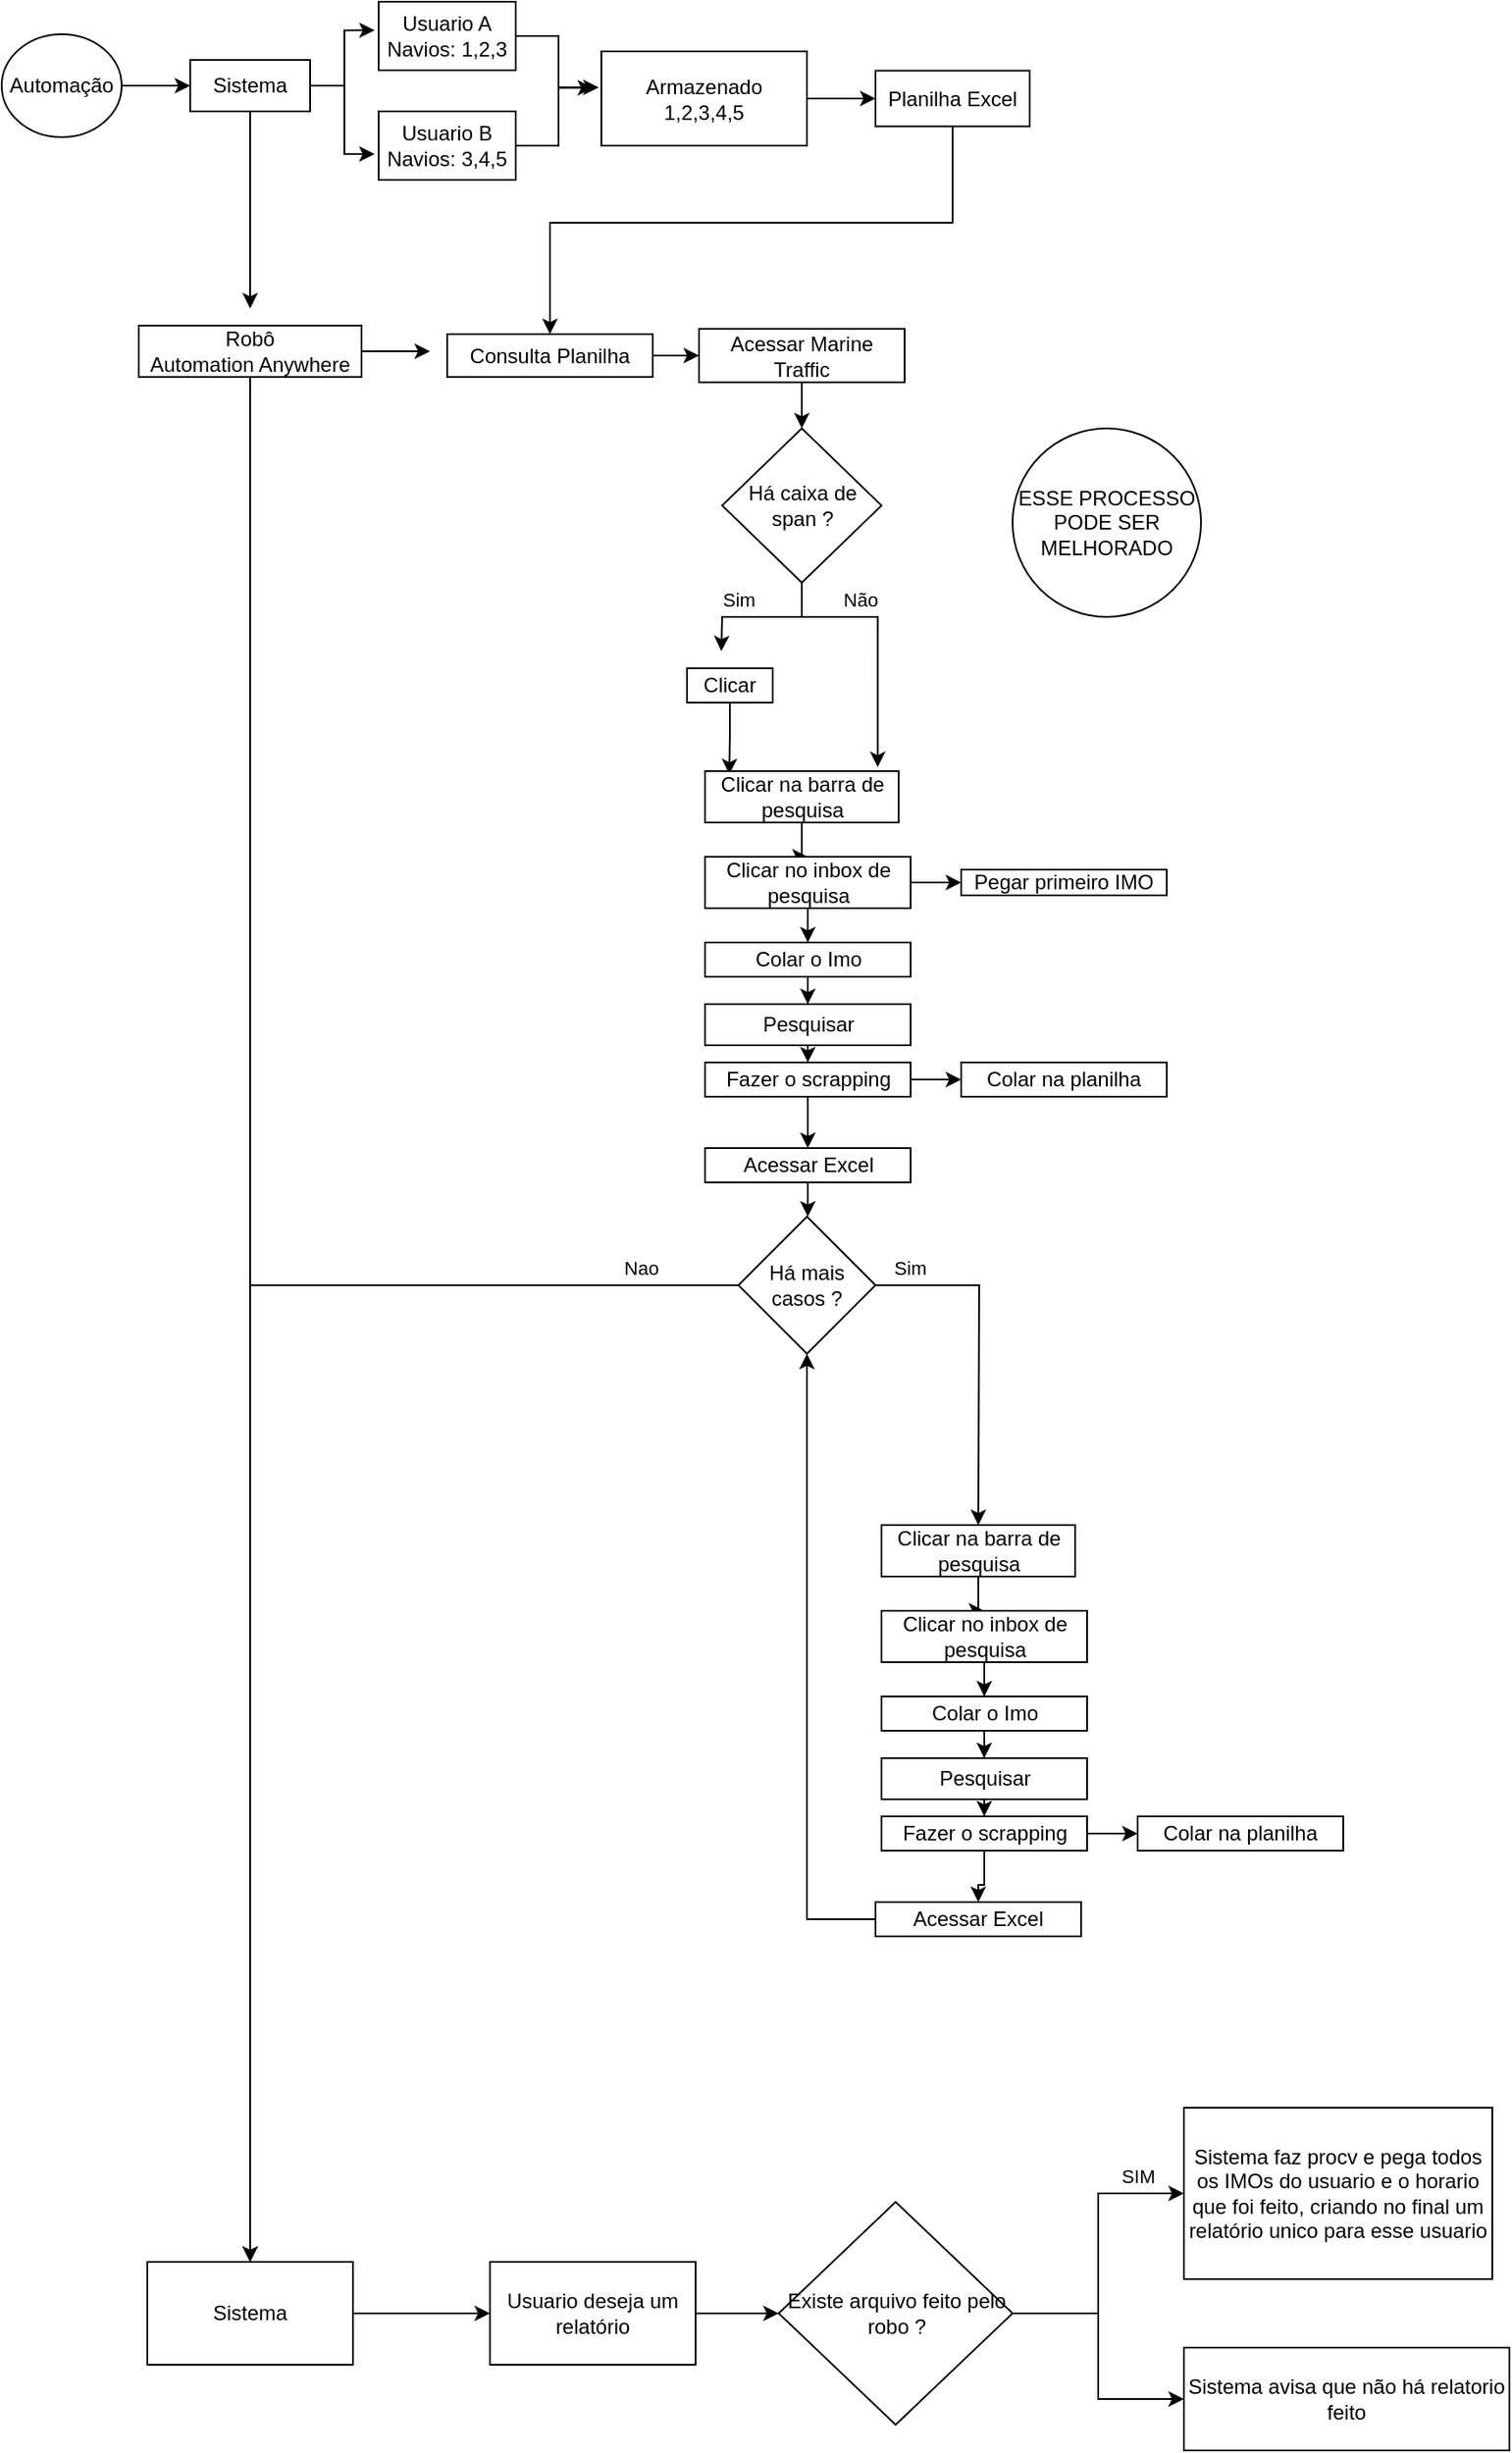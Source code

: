 <mxfile version="21.6.2" type="github">
  <diagram id="C5RBs43oDa-KdzZeNtuy" name="Page-1">
    <mxGraphModel dx="2514" dy="2101" grid="1" gridSize="10" guides="1" tooltips="1" connect="1" arrows="1" fold="1" page="1" pageScale="1" pageWidth="827" pageHeight="1169" math="0" shadow="0">
      <root>
        <mxCell id="WIyWlLk6GJQsqaUBKTNV-0" />
        <mxCell id="WIyWlLk6GJQsqaUBKTNV-1" parent="WIyWlLk6GJQsqaUBKTNV-0" />
        <mxCell id="0k1aMuxoiW48Gd_AHqqn-1" style="edgeStyle=orthogonalEdgeStyle;rounded=0;orthogonalLoop=1;jettySize=auto;html=1;" edge="1" parent="WIyWlLk6GJQsqaUBKTNV-1" source="0k1aMuxoiW48Gd_AHqqn-0" target="0k1aMuxoiW48Gd_AHqqn-2">
          <mxGeometry relative="1" as="geometry">
            <mxPoint x="-700" y="-1120" as="targetPoint" />
          </mxGeometry>
        </mxCell>
        <mxCell id="0k1aMuxoiW48Gd_AHqqn-0" value="Automação" style="ellipse;whiteSpace=wrap;html=1;" vertex="1" parent="WIyWlLk6GJQsqaUBKTNV-1">
          <mxGeometry x="-820" y="-1150" width="70" height="60" as="geometry" />
        </mxCell>
        <mxCell id="0k1aMuxoiW48Gd_AHqqn-4" style="edgeStyle=orthogonalEdgeStyle;rounded=0;orthogonalLoop=1;jettySize=auto;html=1;entryX=-0.029;entryY=0.417;entryDx=0;entryDy=0;entryPerimeter=0;" edge="1" parent="WIyWlLk6GJQsqaUBKTNV-1" source="0k1aMuxoiW48Gd_AHqqn-2" target="0k1aMuxoiW48Gd_AHqqn-5">
          <mxGeometry relative="1" as="geometry">
            <mxPoint x="-600" y="-1120" as="targetPoint" />
          </mxGeometry>
        </mxCell>
        <mxCell id="0k1aMuxoiW48Gd_AHqqn-7" style="edgeStyle=orthogonalEdgeStyle;rounded=0;orthogonalLoop=1;jettySize=auto;html=1;entryX=-0.029;entryY=0.622;entryDx=0;entryDy=0;entryPerimeter=0;" edge="1" parent="WIyWlLk6GJQsqaUBKTNV-1" source="0k1aMuxoiW48Gd_AHqqn-2" target="0k1aMuxoiW48Gd_AHqqn-6">
          <mxGeometry relative="1" as="geometry" />
        </mxCell>
        <mxCell id="0k1aMuxoiW48Gd_AHqqn-16" style="edgeStyle=orthogonalEdgeStyle;rounded=0;orthogonalLoop=1;jettySize=auto;html=1;" edge="1" parent="WIyWlLk6GJQsqaUBKTNV-1" source="0k1aMuxoiW48Gd_AHqqn-2">
          <mxGeometry relative="1" as="geometry">
            <mxPoint x="-675" y="-990" as="targetPoint" />
          </mxGeometry>
        </mxCell>
        <mxCell id="0k1aMuxoiW48Gd_AHqqn-2" value="Sistema" style="rounded=0;whiteSpace=wrap;html=1;" vertex="1" parent="WIyWlLk6GJQsqaUBKTNV-1">
          <mxGeometry x="-710" y="-1135" width="70" height="30" as="geometry" />
        </mxCell>
        <mxCell id="0k1aMuxoiW48Gd_AHqqn-13" style="edgeStyle=orthogonalEdgeStyle;rounded=0;orthogonalLoop=1;jettySize=auto;html=1;entryX=-0.013;entryY=0.382;entryDx=0;entryDy=0;entryPerimeter=0;" edge="1" parent="WIyWlLk6GJQsqaUBKTNV-1" source="0k1aMuxoiW48Gd_AHqqn-5" target="0k1aMuxoiW48Gd_AHqqn-10">
          <mxGeometry relative="1" as="geometry" />
        </mxCell>
        <mxCell id="0k1aMuxoiW48Gd_AHqqn-5" value="&lt;div&gt;Usuario A&lt;/div&gt;&lt;div&gt;Navios: 1,2,3&lt;br&gt;&lt;/div&gt;" style="rounded=0;whiteSpace=wrap;html=1;" vertex="1" parent="WIyWlLk6GJQsqaUBKTNV-1">
          <mxGeometry x="-600" y="-1169" width="80" height="40" as="geometry" />
        </mxCell>
        <mxCell id="0k1aMuxoiW48Gd_AHqqn-9" style="edgeStyle=orthogonalEdgeStyle;rounded=0;orthogonalLoop=1;jettySize=auto;html=1;entryX=-0.04;entryY=0.387;entryDx=0;entryDy=0;entryPerimeter=0;" edge="1" parent="WIyWlLk6GJQsqaUBKTNV-1" source="0k1aMuxoiW48Gd_AHqqn-6" target="0k1aMuxoiW48Gd_AHqqn-10">
          <mxGeometry relative="1" as="geometry">
            <mxPoint x="-460" y="-1080" as="targetPoint" />
          </mxGeometry>
        </mxCell>
        <mxCell id="0k1aMuxoiW48Gd_AHqqn-6" value="&lt;div&gt;Usuario B&lt;/div&gt;&lt;div&gt;Navios: 3,4,5&lt;br&gt;&lt;/div&gt;" style="rounded=0;whiteSpace=wrap;html=1;" vertex="1" parent="WIyWlLk6GJQsqaUBKTNV-1">
          <mxGeometry x="-600" y="-1105" width="80" height="40" as="geometry" />
        </mxCell>
        <mxCell id="0k1aMuxoiW48Gd_AHqqn-14" style="edgeStyle=orthogonalEdgeStyle;rounded=0;orthogonalLoop=1;jettySize=auto;html=1;" edge="1" parent="WIyWlLk6GJQsqaUBKTNV-1" source="0k1aMuxoiW48Gd_AHqqn-10">
          <mxGeometry relative="1" as="geometry">
            <mxPoint x="-310" y="-1112.5" as="targetPoint" />
          </mxGeometry>
        </mxCell>
        <mxCell id="0k1aMuxoiW48Gd_AHqqn-10" value="&lt;div&gt;Armazenado&lt;/div&gt;&lt;div&gt;1,2,3,4,5&lt;br&gt;&lt;/div&gt;" style="rounded=0;whiteSpace=wrap;html=1;" vertex="1" parent="WIyWlLk6GJQsqaUBKTNV-1">
          <mxGeometry x="-470" y="-1140" width="120" height="55" as="geometry" />
        </mxCell>
        <mxCell id="0k1aMuxoiW48Gd_AHqqn-18" style="edgeStyle=orthogonalEdgeStyle;rounded=0;orthogonalLoop=1;jettySize=auto;html=1;entryX=0.5;entryY=0;entryDx=0;entryDy=0;" edge="1" parent="WIyWlLk6GJQsqaUBKTNV-1" source="0k1aMuxoiW48Gd_AHqqn-15" target="0k1aMuxoiW48Gd_AHqqn-20">
          <mxGeometry relative="1" as="geometry">
            <mxPoint x="-600" y="-1000" as="targetPoint" />
            <Array as="points">
              <mxPoint x="-265" y="-1040" />
              <mxPoint x="-500" y="-1040" />
            </Array>
          </mxGeometry>
        </mxCell>
        <mxCell id="0k1aMuxoiW48Gd_AHqqn-15" value="Planilha Excel" style="rounded=0;whiteSpace=wrap;html=1;" vertex="1" parent="WIyWlLk6GJQsqaUBKTNV-1">
          <mxGeometry x="-310" y="-1128.75" width="90" height="32.5" as="geometry" />
        </mxCell>
        <mxCell id="0k1aMuxoiW48Gd_AHqqn-19" style="edgeStyle=orthogonalEdgeStyle;rounded=0;orthogonalLoop=1;jettySize=auto;html=1;" edge="1" parent="WIyWlLk6GJQsqaUBKTNV-1" source="0k1aMuxoiW48Gd_AHqqn-17">
          <mxGeometry relative="1" as="geometry">
            <mxPoint x="-570" y="-965" as="targetPoint" />
          </mxGeometry>
        </mxCell>
        <mxCell id="0k1aMuxoiW48Gd_AHqqn-65" value="" style="edgeStyle=orthogonalEdgeStyle;rounded=0;orthogonalLoop=1;jettySize=auto;html=1;" edge="1" parent="WIyWlLk6GJQsqaUBKTNV-1" source="0k1aMuxoiW48Gd_AHqqn-17" target="0k1aMuxoiW48Gd_AHqqn-64">
          <mxGeometry relative="1" as="geometry" />
        </mxCell>
        <mxCell id="0k1aMuxoiW48Gd_AHqqn-17" value="&lt;div&gt;Robô &lt;br&gt;&lt;/div&gt;&lt;div&gt;Automation Anywhere&lt;/div&gt;" style="rounded=0;whiteSpace=wrap;html=1;" vertex="1" parent="WIyWlLk6GJQsqaUBKTNV-1">
          <mxGeometry x="-740" y="-980" width="130" height="30" as="geometry" />
        </mxCell>
        <mxCell id="0k1aMuxoiW48Gd_AHqqn-22" value="" style="edgeStyle=orthogonalEdgeStyle;rounded=0;orthogonalLoop=1;jettySize=auto;html=1;" edge="1" parent="WIyWlLk6GJQsqaUBKTNV-1" source="0k1aMuxoiW48Gd_AHqqn-20" target="0k1aMuxoiW48Gd_AHqqn-21">
          <mxGeometry relative="1" as="geometry" />
        </mxCell>
        <mxCell id="0k1aMuxoiW48Gd_AHqqn-20" value="Consulta Planilha" style="rounded=0;whiteSpace=wrap;html=1;" vertex="1" parent="WIyWlLk6GJQsqaUBKTNV-1">
          <mxGeometry x="-560" y="-975" width="120" height="25" as="geometry" />
        </mxCell>
        <mxCell id="0k1aMuxoiW48Gd_AHqqn-26" style="edgeStyle=orthogonalEdgeStyle;rounded=0;orthogonalLoop=1;jettySize=auto;html=1;entryX=0.5;entryY=0;entryDx=0;entryDy=0;" edge="1" parent="WIyWlLk6GJQsqaUBKTNV-1" source="0k1aMuxoiW48Gd_AHqqn-21" target="0k1aMuxoiW48Gd_AHqqn-25">
          <mxGeometry relative="1" as="geometry" />
        </mxCell>
        <mxCell id="0k1aMuxoiW48Gd_AHqqn-21" value="Acessar Marine Traffic" style="whiteSpace=wrap;html=1;rounded=0;" vertex="1" parent="WIyWlLk6GJQsqaUBKTNV-1">
          <mxGeometry x="-413" y="-978.12" width="120" height="31.25" as="geometry" />
        </mxCell>
        <mxCell id="0k1aMuxoiW48Gd_AHqqn-28" style="edgeStyle=orthogonalEdgeStyle;rounded=0;orthogonalLoop=1;jettySize=auto;html=1;entryX=0.892;entryY=-0.078;entryDx=0;entryDy=0;entryPerimeter=0;" edge="1" parent="WIyWlLk6GJQsqaUBKTNV-1" source="0k1aMuxoiW48Gd_AHqqn-25" target="0k1aMuxoiW48Gd_AHqqn-34">
          <mxGeometry relative="1" as="geometry">
            <mxPoint x="-310.0" y="-790" as="targetPoint" />
            <Array as="points">
              <mxPoint x="-353" y="-810" />
              <mxPoint x="-309" y="-810" />
            </Array>
          </mxGeometry>
        </mxCell>
        <mxCell id="0k1aMuxoiW48Gd_AHqqn-30" value="&lt;div&gt;Não&lt;/div&gt;" style="edgeLabel;html=1;align=center;verticalAlign=middle;resizable=0;points=[];" vertex="1" connectable="0" parent="0k1aMuxoiW48Gd_AHqqn-28">
          <mxGeometry x="0.321" y="-3" relative="1" as="geometry">
            <mxPoint x="-8" y="-46" as="offset" />
          </mxGeometry>
        </mxCell>
        <mxCell id="0k1aMuxoiW48Gd_AHqqn-29" style="edgeStyle=orthogonalEdgeStyle;rounded=0;orthogonalLoop=1;jettySize=auto;html=1;" edge="1" parent="WIyWlLk6GJQsqaUBKTNV-1" source="0k1aMuxoiW48Gd_AHqqn-25">
          <mxGeometry relative="1" as="geometry">
            <mxPoint x="-400" y="-790" as="targetPoint" />
          </mxGeometry>
        </mxCell>
        <mxCell id="0k1aMuxoiW48Gd_AHqqn-32" value="&lt;div&gt;Sim&lt;/div&gt;" style="edgeLabel;html=1;align=center;verticalAlign=middle;resizable=0;points=[];" vertex="1" connectable="0" parent="0k1aMuxoiW48Gd_AHqqn-29">
          <mxGeometry x="0.229" y="-1" relative="1" as="geometry">
            <mxPoint x="-4" y="-9" as="offset" />
          </mxGeometry>
        </mxCell>
        <mxCell id="0k1aMuxoiW48Gd_AHqqn-25" value="Há caixa de span ?" style="rhombus;whiteSpace=wrap;html=1;" vertex="1" parent="WIyWlLk6GJQsqaUBKTNV-1">
          <mxGeometry x="-399.5" y="-920" width="93" height="90" as="geometry" />
        </mxCell>
        <mxCell id="0k1aMuxoiW48Gd_AHqqn-35" style="edgeStyle=orthogonalEdgeStyle;rounded=0;orthogonalLoop=1;jettySize=auto;html=1;entryX=0.125;entryY=0.061;entryDx=0;entryDy=0;entryPerimeter=0;" edge="1" parent="WIyWlLk6GJQsqaUBKTNV-1" source="0k1aMuxoiW48Gd_AHqqn-33" target="0k1aMuxoiW48Gd_AHqqn-34">
          <mxGeometry relative="1" as="geometry" />
        </mxCell>
        <mxCell id="0k1aMuxoiW48Gd_AHqqn-33" value="Clicar" style="rounded=0;whiteSpace=wrap;html=1;" vertex="1" parent="WIyWlLk6GJQsqaUBKTNV-1">
          <mxGeometry x="-420" y="-780" width="50" height="20" as="geometry" />
        </mxCell>
        <mxCell id="0k1aMuxoiW48Gd_AHqqn-37" value="" style="edgeStyle=orthogonalEdgeStyle;rounded=0;orthogonalLoop=1;jettySize=auto;html=1;" edge="1" parent="WIyWlLk6GJQsqaUBKTNV-1" source="0k1aMuxoiW48Gd_AHqqn-34" target="0k1aMuxoiW48Gd_AHqqn-36">
          <mxGeometry relative="1" as="geometry" />
        </mxCell>
        <mxCell id="0k1aMuxoiW48Gd_AHqqn-34" value="Clicar na barra de pesquisa" style="rounded=0;whiteSpace=wrap;html=1;" vertex="1" parent="WIyWlLk6GJQsqaUBKTNV-1">
          <mxGeometry x="-409.5" y="-720" width="113" height="30" as="geometry" />
        </mxCell>
        <mxCell id="0k1aMuxoiW48Gd_AHqqn-41" value="" style="edgeStyle=orthogonalEdgeStyle;rounded=0;orthogonalLoop=1;jettySize=auto;html=1;" edge="1" parent="WIyWlLk6GJQsqaUBKTNV-1" source="0k1aMuxoiW48Gd_AHqqn-36" target="0k1aMuxoiW48Gd_AHqqn-40">
          <mxGeometry relative="1" as="geometry" />
        </mxCell>
        <mxCell id="0k1aMuxoiW48Gd_AHqqn-47" value="" style="edgeStyle=orthogonalEdgeStyle;rounded=0;orthogonalLoop=1;jettySize=auto;html=1;" edge="1" parent="WIyWlLk6GJQsqaUBKTNV-1" source="0k1aMuxoiW48Gd_AHqqn-36" target="0k1aMuxoiW48Gd_AHqqn-46">
          <mxGeometry relative="1" as="geometry" />
        </mxCell>
        <mxCell id="0k1aMuxoiW48Gd_AHqqn-36" value="Clicar no inbox de pesquisa" style="whiteSpace=wrap;html=1;rounded=0;" vertex="1" parent="WIyWlLk6GJQsqaUBKTNV-1">
          <mxGeometry x="-409.5" y="-670" width="120" height="30" as="geometry" />
        </mxCell>
        <mxCell id="0k1aMuxoiW48Gd_AHqqn-43" value="" style="edgeStyle=orthogonalEdgeStyle;rounded=0;orthogonalLoop=1;jettySize=auto;html=1;" edge="1" parent="WIyWlLk6GJQsqaUBKTNV-1" source="0k1aMuxoiW48Gd_AHqqn-40" target="0k1aMuxoiW48Gd_AHqqn-42">
          <mxGeometry relative="1" as="geometry" />
        </mxCell>
        <mxCell id="0k1aMuxoiW48Gd_AHqqn-40" value="Colar o Imo" style="whiteSpace=wrap;html=1;rounded=0;" vertex="1" parent="WIyWlLk6GJQsqaUBKTNV-1">
          <mxGeometry x="-409.5" y="-620" width="120" height="20" as="geometry" />
        </mxCell>
        <mxCell id="0k1aMuxoiW48Gd_AHqqn-45" value="" style="edgeStyle=orthogonalEdgeStyle;rounded=0;orthogonalLoop=1;jettySize=auto;html=1;" edge="1" parent="WIyWlLk6GJQsqaUBKTNV-1" source="0k1aMuxoiW48Gd_AHqqn-42" target="0k1aMuxoiW48Gd_AHqqn-44">
          <mxGeometry relative="1" as="geometry" />
        </mxCell>
        <mxCell id="0k1aMuxoiW48Gd_AHqqn-42" value="Pesquisar" style="whiteSpace=wrap;html=1;rounded=0;" vertex="1" parent="WIyWlLk6GJQsqaUBKTNV-1">
          <mxGeometry x="-409.5" y="-584" width="120" height="24" as="geometry" />
        </mxCell>
        <mxCell id="0k1aMuxoiW48Gd_AHqqn-53" value="" style="edgeStyle=orthogonalEdgeStyle;rounded=0;orthogonalLoop=1;jettySize=auto;html=1;" edge="1" parent="WIyWlLk6GJQsqaUBKTNV-1" source="0k1aMuxoiW48Gd_AHqqn-44" target="0k1aMuxoiW48Gd_AHqqn-52">
          <mxGeometry relative="1" as="geometry" />
        </mxCell>
        <mxCell id="0k1aMuxoiW48Gd_AHqqn-57" value="" style="edgeStyle=orthogonalEdgeStyle;rounded=0;orthogonalLoop=1;jettySize=auto;html=1;" edge="1" parent="WIyWlLk6GJQsqaUBKTNV-1" source="0k1aMuxoiW48Gd_AHqqn-44" target="0k1aMuxoiW48Gd_AHqqn-56">
          <mxGeometry relative="1" as="geometry" />
        </mxCell>
        <mxCell id="0k1aMuxoiW48Gd_AHqqn-44" value="Fazer o scrapping" style="whiteSpace=wrap;html=1;rounded=0;" vertex="1" parent="WIyWlLk6GJQsqaUBKTNV-1">
          <mxGeometry x="-409.5" y="-550" width="120" height="20" as="geometry" />
        </mxCell>
        <mxCell id="0k1aMuxoiW48Gd_AHqqn-46" value="Pegar primeiro IMO" style="whiteSpace=wrap;html=1;rounded=0;" vertex="1" parent="WIyWlLk6GJQsqaUBKTNV-1">
          <mxGeometry x="-260" y="-662.5" width="120" height="15" as="geometry" />
        </mxCell>
        <mxCell id="0k1aMuxoiW48Gd_AHqqn-49" value="ESSE PROCESSO PODE SER MELHORADO" style="ellipse;whiteSpace=wrap;html=1;aspect=fixed;" vertex="1" parent="WIyWlLk6GJQsqaUBKTNV-1">
          <mxGeometry x="-230" y="-920" width="110" height="110" as="geometry" />
        </mxCell>
        <mxCell id="0k1aMuxoiW48Gd_AHqqn-52" value="Colar na planilha" style="whiteSpace=wrap;html=1;rounded=0;" vertex="1" parent="WIyWlLk6GJQsqaUBKTNV-1">
          <mxGeometry x="-260" y="-550" width="120" height="20" as="geometry" />
        </mxCell>
        <mxCell id="0k1aMuxoiW48Gd_AHqqn-59" value="" style="edgeStyle=orthogonalEdgeStyle;rounded=0;orthogonalLoop=1;jettySize=auto;html=1;" edge="1" parent="WIyWlLk6GJQsqaUBKTNV-1" source="0k1aMuxoiW48Gd_AHqqn-56" target="0k1aMuxoiW48Gd_AHqqn-58">
          <mxGeometry relative="1" as="geometry" />
        </mxCell>
        <mxCell id="0k1aMuxoiW48Gd_AHqqn-56" value="Acessar Excel" style="whiteSpace=wrap;html=1;rounded=0;" vertex="1" parent="WIyWlLk6GJQsqaUBKTNV-1">
          <mxGeometry x="-409.5" y="-500" width="120" height="20" as="geometry" />
        </mxCell>
        <mxCell id="0k1aMuxoiW48Gd_AHqqn-61" value="" style="edgeStyle=orthogonalEdgeStyle;rounded=0;orthogonalLoop=1;jettySize=auto;html=1;" edge="1" parent="WIyWlLk6GJQsqaUBKTNV-1" source="0k1aMuxoiW48Gd_AHqqn-58">
          <mxGeometry relative="1" as="geometry">
            <mxPoint x="-250.0" y="-280" as="targetPoint" />
          </mxGeometry>
        </mxCell>
        <mxCell id="0k1aMuxoiW48Gd_AHqqn-91" value="Sim" style="edgeLabel;html=1;align=center;verticalAlign=middle;resizable=0;points=[];" vertex="1" connectable="0" parent="0k1aMuxoiW48Gd_AHqqn-61">
          <mxGeometry x="-0.664" y="2" relative="1" as="geometry">
            <mxPoint x="-14" y="-8" as="offset" />
          </mxGeometry>
        </mxCell>
        <mxCell id="0k1aMuxoiW48Gd_AHqqn-63" value="" style="edgeStyle=orthogonalEdgeStyle;rounded=0;orthogonalLoop=1;jettySize=auto;html=1;" edge="1" parent="WIyWlLk6GJQsqaUBKTNV-1" source="0k1aMuxoiW48Gd_AHqqn-58" target="0k1aMuxoiW48Gd_AHqqn-64">
          <mxGeometry relative="1" as="geometry">
            <mxPoint x="-450.0" y="-340" as="targetPoint" />
          </mxGeometry>
        </mxCell>
        <mxCell id="0k1aMuxoiW48Gd_AHqqn-92" value="Nao" style="edgeLabel;html=1;align=center;verticalAlign=middle;resizable=0;points=[];" vertex="1" connectable="0" parent="0k1aMuxoiW48Gd_AHqqn-63">
          <mxGeometry x="-0.862" y="-5" relative="1" as="geometry">
            <mxPoint x="2" y="-5" as="offset" />
          </mxGeometry>
        </mxCell>
        <mxCell id="0k1aMuxoiW48Gd_AHqqn-58" value="Há mais casos ?" style="rhombus;whiteSpace=wrap;html=1;rounded=0;" vertex="1" parent="WIyWlLk6GJQsqaUBKTNV-1">
          <mxGeometry x="-390" y="-460" width="80" height="80" as="geometry" />
        </mxCell>
        <mxCell id="0k1aMuxoiW48Gd_AHqqn-94" value="" style="edgeStyle=orthogonalEdgeStyle;rounded=0;orthogonalLoop=1;jettySize=auto;html=1;" edge="1" parent="WIyWlLk6GJQsqaUBKTNV-1" source="0k1aMuxoiW48Gd_AHqqn-64" target="0k1aMuxoiW48Gd_AHqqn-93">
          <mxGeometry relative="1" as="geometry" />
        </mxCell>
        <mxCell id="0k1aMuxoiW48Gd_AHqqn-64" value="Sistema" style="whiteSpace=wrap;html=1;rounded=0;" vertex="1" parent="WIyWlLk6GJQsqaUBKTNV-1">
          <mxGeometry x="-735" y="150" width="120" height="60" as="geometry" />
        </mxCell>
        <mxCell id="0k1aMuxoiW48Gd_AHqqn-80" style="edgeStyle=orthogonalEdgeStyle;rounded=0;orthogonalLoop=1;jettySize=auto;html=1;" edge="1" parent="WIyWlLk6GJQsqaUBKTNV-1" source="0k1aMuxoiW48Gd_AHqqn-72" target="0k1aMuxoiW48Gd_AHqqn-73">
          <mxGeometry relative="1" as="geometry" />
        </mxCell>
        <mxCell id="0k1aMuxoiW48Gd_AHqqn-72" value="Clicar na barra de pesquisa" style="rounded=0;whiteSpace=wrap;html=1;" vertex="1" parent="WIyWlLk6GJQsqaUBKTNV-1">
          <mxGeometry x="-306.5" y="-280" width="113" height="30" as="geometry" />
        </mxCell>
        <mxCell id="0k1aMuxoiW48Gd_AHqqn-81" style="edgeStyle=orthogonalEdgeStyle;rounded=0;orthogonalLoop=1;jettySize=auto;html=1;entryX=0.5;entryY=0;entryDx=0;entryDy=0;" edge="1" parent="WIyWlLk6GJQsqaUBKTNV-1" source="0k1aMuxoiW48Gd_AHqqn-73" target="0k1aMuxoiW48Gd_AHqqn-74">
          <mxGeometry relative="1" as="geometry" />
        </mxCell>
        <mxCell id="0k1aMuxoiW48Gd_AHqqn-73" value="Clicar no inbox de pesquisa" style="whiteSpace=wrap;html=1;rounded=0;" vertex="1" parent="WIyWlLk6GJQsqaUBKTNV-1">
          <mxGeometry x="-306.5" y="-230" width="120" height="30" as="geometry" />
        </mxCell>
        <mxCell id="0k1aMuxoiW48Gd_AHqqn-82" style="edgeStyle=orthogonalEdgeStyle;rounded=0;orthogonalLoop=1;jettySize=auto;html=1;entryX=0.5;entryY=0;entryDx=0;entryDy=0;" edge="1" parent="WIyWlLk6GJQsqaUBKTNV-1" source="0k1aMuxoiW48Gd_AHqqn-74" target="0k1aMuxoiW48Gd_AHqqn-75">
          <mxGeometry relative="1" as="geometry" />
        </mxCell>
        <mxCell id="0k1aMuxoiW48Gd_AHqqn-74" value="Colar o Imo" style="whiteSpace=wrap;html=1;rounded=0;" vertex="1" parent="WIyWlLk6GJQsqaUBKTNV-1">
          <mxGeometry x="-306.5" y="-180" width="120" height="20" as="geometry" />
        </mxCell>
        <mxCell id="0k1aMuxoiW48Gd_AHqqn-83" style="edgeStyle=orthogonalEdgeStyle;rounded=0;orthogonalLoop=1;jettySize=auto;html=1;entryX=0.5;entryY=0;entryDx=0;entryDy=0;" edge="1" parent="WIyWlLk6GJQsqaUBKTNV-1" source="0k1aMuxoiW48Gd_AHqqn-75" target="0k1aMuxoiW48Gd_AHqqn-76">
          <mxGeometry relative="1" as="geometry" />
        </mxCell>
        <mxCell id="0k1aMuxoiW48Gd_AHqqn-75" value="Pesquisar" style="whiteSpace=wrap;html=1;rounded=0;" vertex="1" parent="WIyWlLk6GJQsqaUBKTNV-1">
          <mxGeometry x="-306.5" y="-144" width="120" height="24" as="geometry" />
        </mxCell>
        <mxCell id="0k1aMuxoiW48Gd_AHqqn-84" style="edgeStyle=orthogonalEdgeStyle;rounded=0;orthogonalLoop=1;jettySize=auto;html=1;" edge="1" parent="WIyWlLk6GJQsqaUBKTNV-1" source="0k1aMuxoiW48Gd_AHqqn-76" target="0k1aMuxoiW48Gd_AHqqn-77">
          <mxGeometry relative="1" as="geometry" />
        </mxCell>
        <mxCell id="0k1aMuxoiW48Gd_AHqqn-88" style="edgeStyle=orthogonalEdgeStyle;rounded=0;orthogonalLoop=1;jettySize=auto;html=1;" edge="1" parent="WIyWlLk6GJQsqaUBKTNV-1" source="0k1aMuxoiW48Gd_AHqqn-76" target="0k1aMuxoiW48Gd_AHqqn-87">
          <mxGeometry relative="1" as="geometry" />
        </mxCell>
        <mxCell id="0k1aMuxoiW48Gd_AHqqn-76" value="Fazer o scrapping" style="whiteSpace=wrap;html=1;rounded=0;" vertex="1" parent="WIyWlLk6GJQsqaUBKTNV-1">
          <mxGeometry x="-306.5" y="-110" width="120" height="20" as="geometry" />
        </mxCell>
        <mxCell id="0k1aMuxoiW48Gd_AHqqn-77" value="Colar na planilha" style="whiteSpace=wrap;html=1;rounded=0;" vertex="1" parent="WIyWlLk6GJQsqaUBKTNV-1">
          <mxGeometry x="-157" y="-110" width="120" height="20" as="geometry" />
        </mxCell>
        <mxCell id="0k1aMuxoiW48Gd_AHqqn-90" style="edgeStyle=orthogonalEdgeStyle;rounded=0;orthogonalLoop=1;jettySize=auto;html=1;" edge="1" parent="WIyWlLk6GJQsqaUBKTNV-1" source="0k1aMuxoiW48Gd_AHqqn-87" target="0k1aMuxoiW48Gd_AHqqn-58">
          <mxGeometry relative="1" as="geometry">
            <mxPoint x="-420" y="-380" as="targetPoint" />
            <Array as="points">
              <mxPoint x="-350" y="-50" />
            </Array>
          </mxGeometry>
        </mxCell>
        <mxCell id="0k1aMuxoiW48Gd_AHqqn-87" value="Acessar Excel" style="whiteSpace=wrap;html=1;rounded=0;" vertex="1" parent="WIyWlLk6GJQsqaUBKTNV-1">
          <mxGeometry x="-310" y="-60" width="120" height="20" as="geometry" />
        </mxCell>
        <mxCell id="0k1aMuxoiW48Gd_AHqqn-96" value="" style="edgeStyle=orthogonalEdgeStyle;rounded=0;orthogonalLoop=1;jettySize=auto;html=1;" edge="1" parent="WIyWlLk6GJQsqaUBKTNV-1" source="0k1aMuxoiW48Gd_AHqqn-93" target="0k1aMuxoiW48Gd_AHqqn-95">
          <mxGeometry relative="1" as="geometry" />
        </mxCell>
        <mxCell id="0k1aMuxoiW48Gd_AHqqn-93" value="Usuario deseja um relatório" style="whiteSpace=wrap;html=1;rounded=0;" vertex="1" parent="WIyWlLk6GJQsqaUBKTNV-1">
          <mxGeometry x="-535" y="150" width="120" height="60" as="geometry" />
        </mxCell>
        <mxCell id="0k1aMuxoiW48Gd_AHqqn-98" value="" style="edgeStyle=orthogonalEdgeStyle;rounded=0;orthogonalLoop=1;jettySize=auto;html=1;" edge="1" parent="WIyWlLk6GJQsqaUBKTNV-1" source="0k1aMuxoiW48Gd_AHqqn-95" target="0k1aMuxoiW48Gd_AHqqn-97">
          <mxGeometry relative="1" as="geometry" />
        </mxCell>
        <mxCell id="0k1aMuxoiW48Gd_AHqqn-101" value="SIM" style="edgeLabel;html=1;align=center;verticalAlign=middle;resizable=0;points=[];" vertex="1" connectable="0" parent="0k1aMuxoiW48Gd_AHqqn-98">
          <mxGeometry x="0.649" y="4" relative="1" as="geometry">
            <mxPoint x="3" y="-6" as="offset" />
          </mxGeometry>
        </mxCell>
        <mxCell id="0k1aMuxoiW48Gd_AHqqn-100" value="" style="edgeStyle=orthogonalEdgeStyle;rounded=0;orthogonalLoop=1;jettySize=auto;html=1;" edge="1" parent="WIyWlLk6GJQsqaUBKTNV-1" source="0k1aMuxoiW48Gd_AHqqn-95" target="0k1aMuxoiW48Gd_AHqqn-99">
          <mxGeometry relative="1" as="geometry" />
        </mxCell>
        <mxCell id="0k1aMuxoiW48Gd_AHqqn-95" value="Existe arquivo feito pelo robo ?" style="rhombus;whiteSpace=wrap;html=1;rounded=0;" vertex="1" parent="WIyWlLk6GJQsqaUBKTNV-1">
          <mxGeometry x="-366.5" y="115" width="136.5" height="130" as="geometry" />
        </mxCell>
        <mxCell id="0k1aMuxoiW48Gd_AHqqn-97" value="Sistema faz procv e pega todos os IMOs do usuario e o horario que foi feito, criando no final um relatório unico para esse usuario" style="whiteSpace=wrap;html=1;rounded=0;" vertex="1" parent="WIyWlLk6GJQsqaUBKTNV-1">
          <mxGeometry x="-130" y="60" width="180" height="100" as="geometry" />
        </mxCell>
        <mxCell id="0k1aMuxoiW48Gd_AHqqn-99" value="Sistema avisa que não há relatorio feito" style="whiteSpace=wrap;html=1;rounded=0;" vertex="1" parent="WIyWlLk6GJQsqaUBKTNV-1">
          <mxGeometry x="-130" y="200" width="190" height="60" as="geometry" />
        </mxCell>
      </root>
    </mxGraphModel>
  </diagram>
</mxfile>
